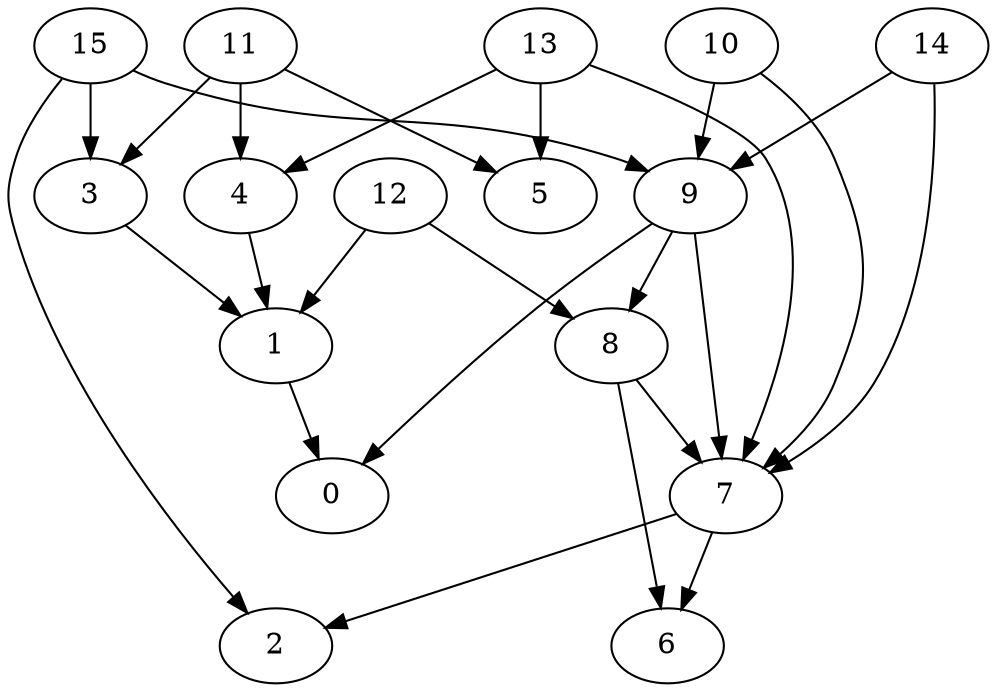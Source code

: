 digraph "Random_Nodes_16_Density_1.56_CCR_0.10_WeightType_Random" {
	graph ["Duplicate states"=0,
		GraphType=Random,
		"Max states in OPEN"=0,
		Modes="120000ms; topo-ordered tasks, ; Pruning: task equivalence, fixed order ready list, ; F-value: ; Optimisation: best schedule length (\
SL) optimisation on equal, ",
		NumberOfTasks=16,
		"Pruned using list schedule length"=3398,
		"States removed from OPEN"=0,
		TargetSystem="Homogeneous-2",
		"Time to schedule (ms)"=222,
		"Total idle time"=0,
		"Total schedule length"=754,
		"Total sequential time"=1508,
		"Total states created"=6796
	];
	10	["Finish time"=135,
		Processor=0,
		"Start time"=0,
		Weight=135];
	9	["Finish time"=256,
		Processor=0,
		"Start time"=135,
		Weight=121];
	10 -> 9	[Weight=6];
	7	["Finish time"=566,
		Processor=0,
		"Start time"=458,
		Weight=108];
	10 -> 7	[Weight=6];
	15	["Finish time"=81,
		Processor=1,
		"Start time"=0,
		Weight=81];
	15 -> 9	[Weight=9];
	3	["Finish time"=458,
		Processor=0,
		"Start time"=337,
		Weight=121];
	15 -> 3	[Weight=9];
	2	["Finish time"=700,
		Processor=1,
		"Start time"=606,
		Weight=94];
	15 -> 2	[Weight=7];
	14	["Finish time"=108,
		Processor=1,
		"Start time"=81,
		Weight=27];
	14 -> 9	[Weight=4];
	14 -> 7	[Weight=9];
	8	["Finish time"=391,
		Processor=1,
		"Start time"=283,
		Weight=108];
	9 -> 8	[Weight=4];
	9 -> 7	[Weight=7];
	0	["Finish time"=754,
		Processor=0,
		"Start time"=687,
		Weight=67];
	9 -> 0	[Weight=8];
	12	["Finish time"=175,
		Processor=1,
		"Start time"=108,
		Weight=67];
	12 -> 8	[Weight=2];
	1	["Finish time"=606,
		Processor=1,
		"Start time"=512,
		Weight=94];
	12 -> 1	[Weight=7];
	11	["Finish time"=283,
		Processor=1,
		"Start time"=175,
		Weight=108];
	11 -> 3	[Weight=2];
	4	["Finish time"=512,
		Processor=1,
		"Start time"=391,
		Weight=121];
	11 -> 4	[Weight=6];
	5	["Finish time"=754,
		Processor=1,
		"Start time"=700,
		Weight=54];
	11 -> 5	[Weight=5];
	13	["Finish time"=337,
		Processor=0,
		"Start time"=256,
		Weight=81];
	13 -> 4	[Weight=3];
	13 -> 7	[Weight=10];
	13 -> 5	[Weight=6];
	8 -> 7	[Weight=2];
	6	["Finish time"=687,
		Processor=0,
		"Start time"=566,
		Weight=121];
	8 -> 6	[Weight=3];
	3 -> 1	[Weight=10];
	4 -> 1	[Weight=4];
	7 -> 6	[Weight=8];
	7 -> 2	[Weight=10];
	1 -> 0	[Weight=4];
}
